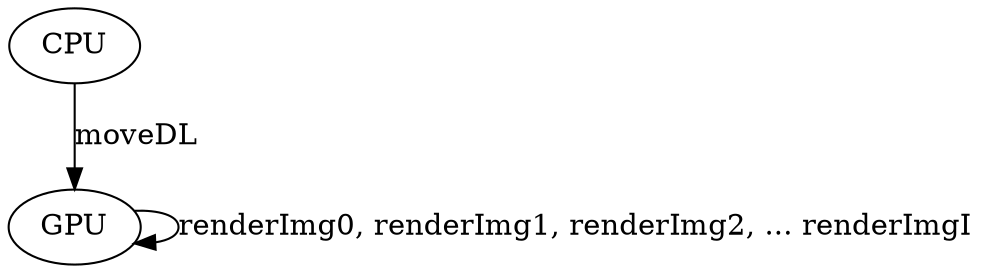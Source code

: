 digraph G{
	cpu[label="CPU"];
	gpu[label="GPU"];
	cpu->gpu[label="moveDL"];
	gpu->gpu[label="renderImg0, renderImg1, renderImg2, ... renderImgI"];
}